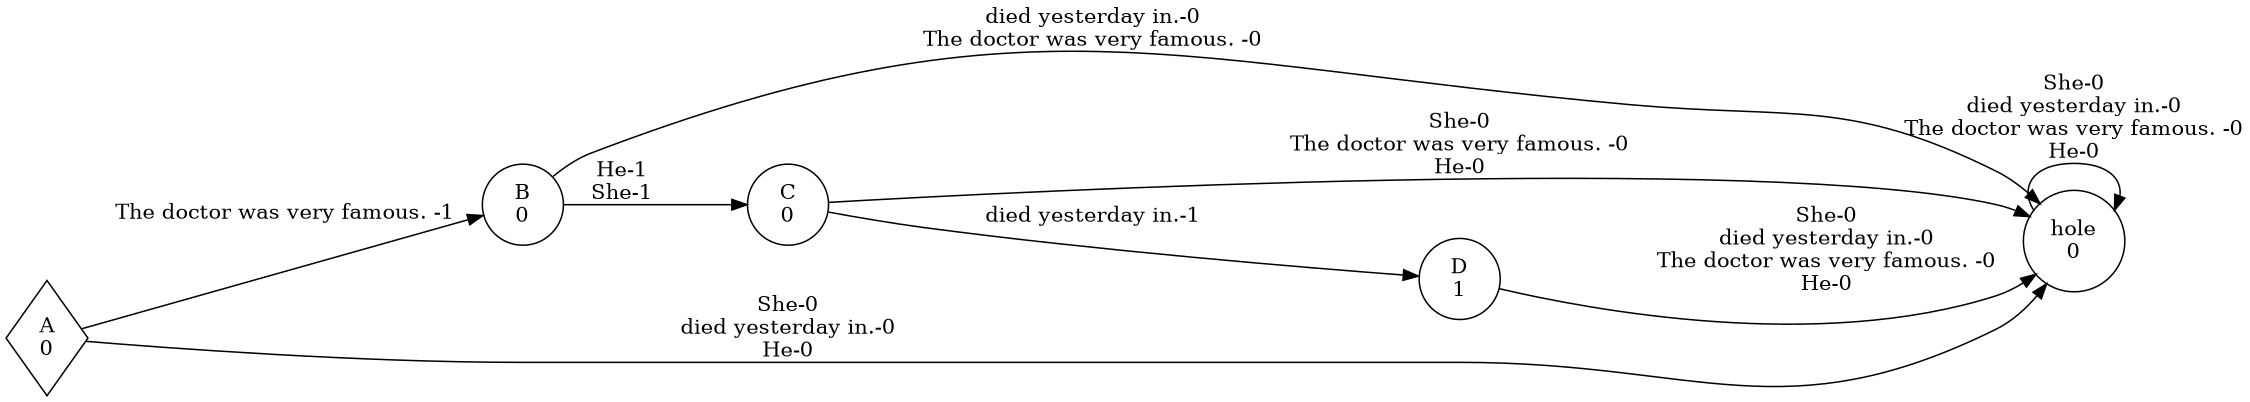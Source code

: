 digraph weighted_automaton {
	margin=0 rankdir=LR size=15
	node [shape=circle]
	A [label="A
0" shape=diamond]
	A -> B [label="The doctor was very famous. -1"]
	A -> hole [label="She-0
died yesterday in.-0
He-0"]
	B [label="B
0"]
	B -> C [label="He-1
She-1"]
	B -> hole [label="died yesterday in.-0
The doctor was very famous. -0"]
	C [label="C
0"]
	C -> D [label="died yesterday in.-1"]
	C -> hole [label="She-0
The doctor was very famous. -0
He-0"]
	D [label="D
1"]
	D -> hole [label="She-0
died yesterday in.-0
The doctor was very famous. -0
He-0"]
	hole [label="hole
0"]
	hole -> hole [label="She-0
died yesterday in.-0
The doctor was very famous. -0
He-0"]
}
